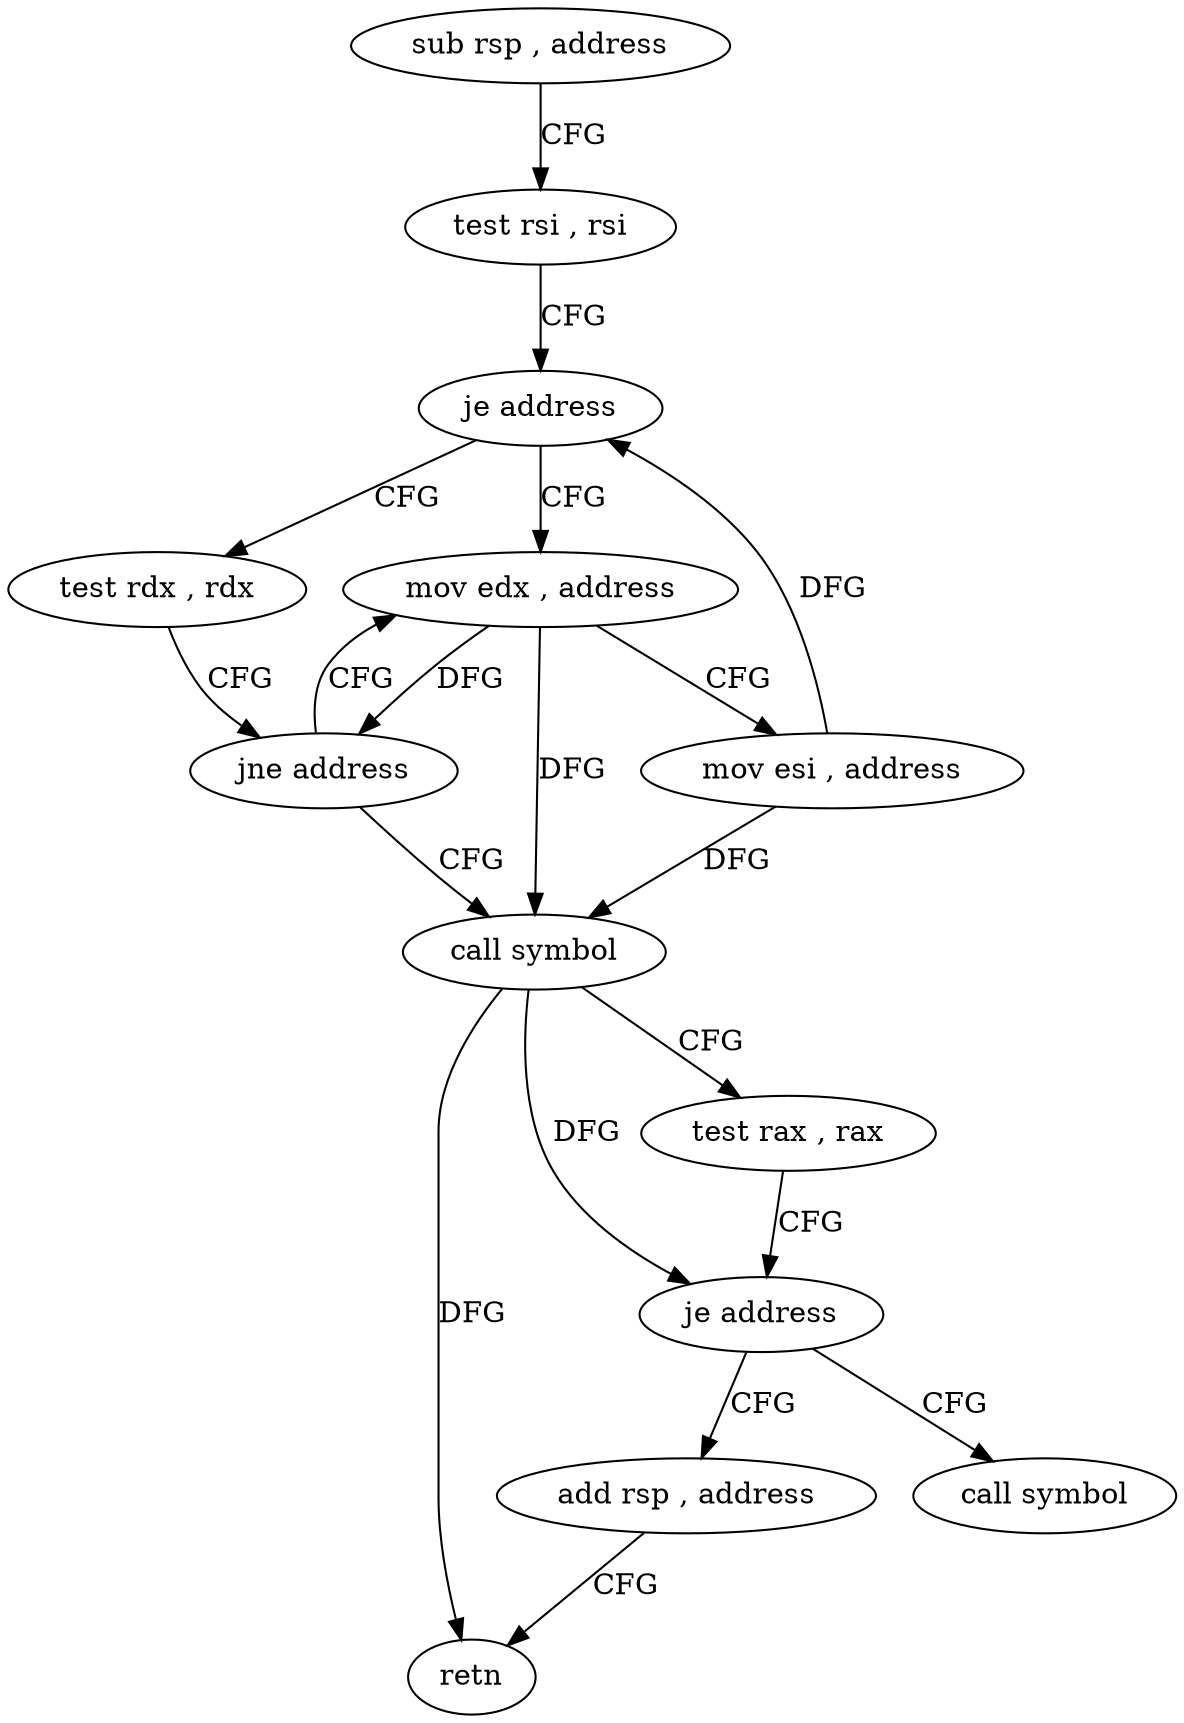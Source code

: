 digraph "func" {
"4377242" [label = "sub rsp , address" ]
"4377246" [label = "test rsi , rsi" ]
"4377249" [label = "je address" ]
"4377256" [label = "mov edx , address" ]
"4377251" [label = "test rdx , rdx" ]
"4377261" [label = "mov esi , address" ]
"4377266" [label = "call symbol" ]
"4377254" [label = "jne address" ]
"4377281" [label = "call symbol" ]
"4377276" [label = "add rsp , address" ]
"4377280" [label = "retn" ]
"4377271" [label = "test rax , rax" ]
"4377274" [label = "je address" ]
"4377242" -> "4377246" [ label = "CFG" ]
"4377246" -> "4377249" [ label = "CFG" ]
"4377249" -> "4377256" [ label = "CFG" ]
"4377249" -> "4377251" [ label = "CFG" ]
"4377256" -> "4377261" [ label = "CFG" ]
"4377256" -> "4377254" [ label = "DFG" ]
"4377256" -> "4377266" [ label = "DFG" ]
"4377251" -> "4377254" [ label = "CFG" ]
"4377261" -> "4377266" [ label = "DFG" ]
"4377261" -> "4377249" [ label = "DFG" ]
"4377266" -> "4377271" [ label = "CFG" ]
"4377266" -> "4377274" [ label = "DFG" ]
"4377266" -> "4377280" [ label = "DFG" ]
"4377254" -> "4377266" [ label = "CFG" ]
"4377254" -> "4377256" [ label = "CFG" ]
"4377276" -> "4377280" [ label = "CFG" ]
"4377271" -> "4377274" [ label = "CFG" ]
"4377274" -> "4377281" [ label = "CFG" ]
"4377274" -> "4377276" [ label = "CFG" ]
}

